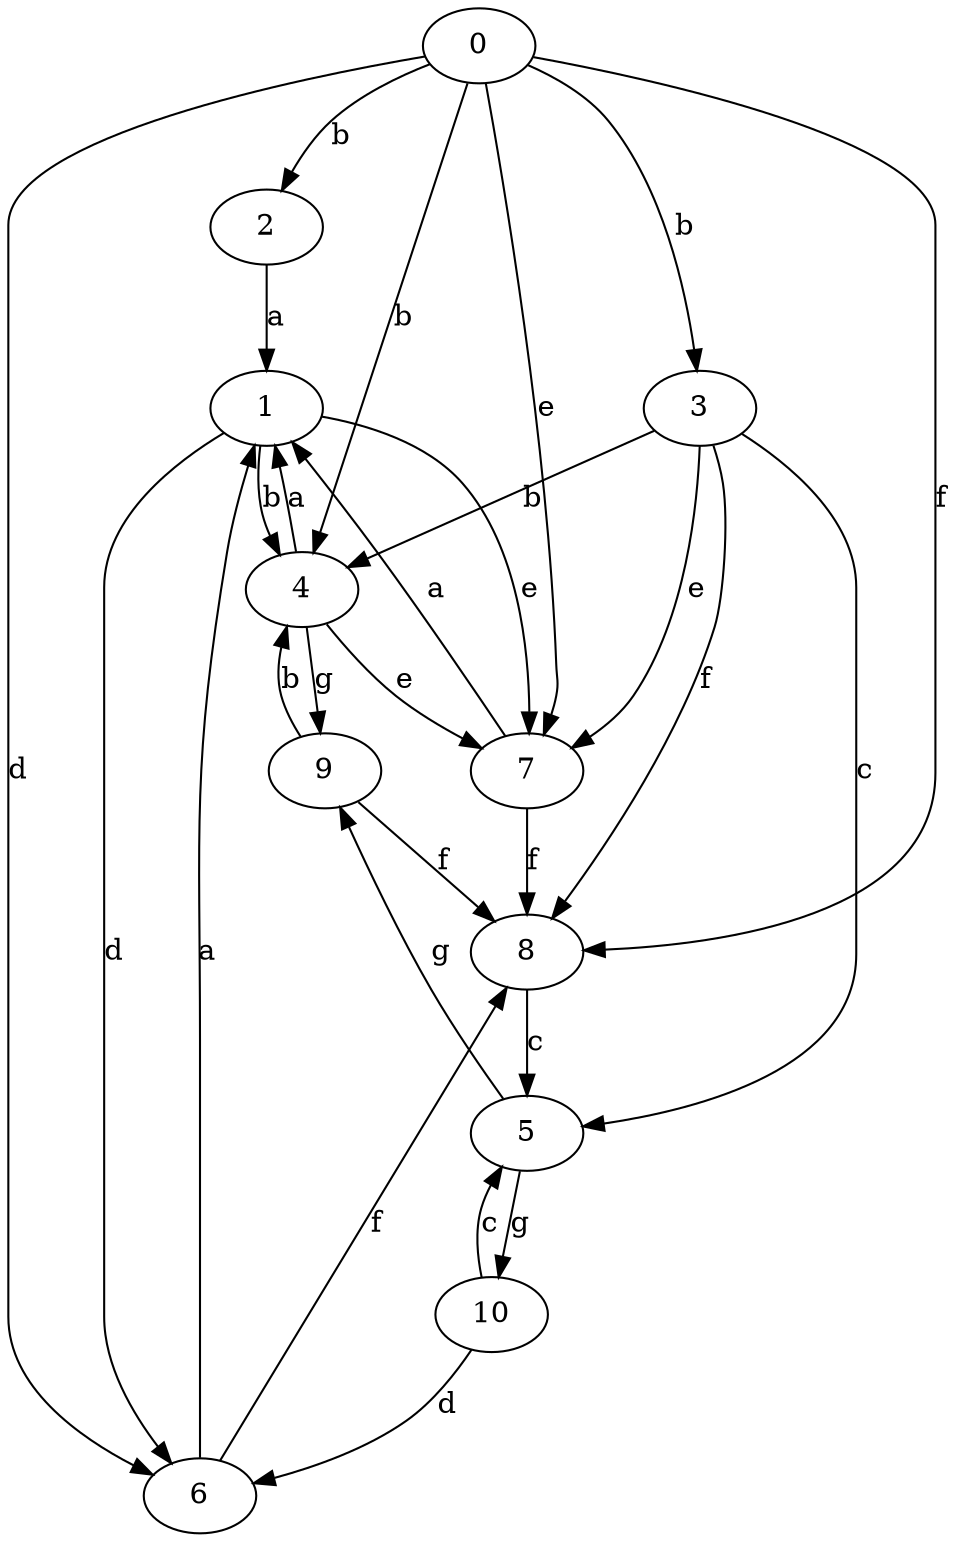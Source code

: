 strict digraph  {
1;
0;
2;
3;
4;
5;
6;
7;
8;
9;
10;
1 -> 4  [label=b];
1 -> 6  [label=d];
1 -> 7  [label=e];
0 -> 2  [label=b];
0 -> 3  [label=b];
0 -> 4  [label=b];
0 -> 6  [label=d];
0 -> 7  [label=e];
0 -> 8  [label=f];
2 -> 1  [label=a];
3 -> 4  [label=b];
3 -> 5  [label=c];
3 -> 7  [label=e];
3 -> 8  [label=f];
4 -> 1  [label=a];
4 -> 7  [label=e];
4 -> 9  [label=g];
5 -> 9  [label=g];
5 -> 10  [label=g];
6 -> 1  [label=a];
6 -> 8  [label=f];
7 -> 1  [label=a];
7 -> 8  [label=f];
8 -> 5  [label=c];
9 -> 4  [label=b];
9 -> 8  [label=f];
10 -> 5  [label=c];
10 -> 6  [label=d];
}
